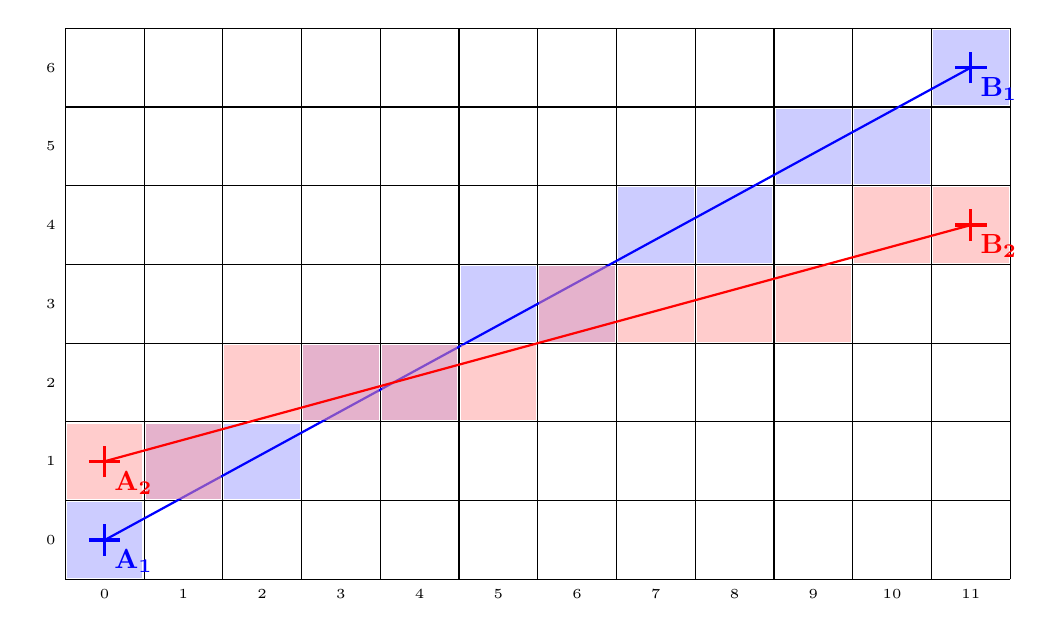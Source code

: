 %\usepackage{ifthen}
\tikzstyle{arrow} = [->,>=latex,thick]
\begin{tikzpicture}[scale=1]


% BLUE

\def\xmax{11}
\def\ymax{6}
\pgfmathsetmacro\xmaxplus{int(\xmax +1)}
\pgfmathsetmacro\ymaxplus{int(\ymax +1)}

\newcommand{\pixel}[2]{\fill[blue!40,opacity=0.50] (#1-0.48,#2-0.48) rectangle ++(0.96,0.96);}

\newcommand{\cross}[3]{
\draw[blue,very thick] (#1-0.2,#2)--++(0.4,0);
\draw[blue,very thick] (#1,#2-0.2)--++(0,0.4);
\node[blue, below right] at (#1,#2) {#3};
}

\draw[thin,xshift=-0.5cm,yshift=-0.5cm] (0,0) grid (12,7);

%\draw[arrow,thick] (0,0)--(\xmax+1,0) node[right]{$i$};
%\draw[arrow,thick] (0,0)--(0,\ymax+1) node[above]{$j$};

\foreach \x in {0,...,\xmax}{
    \node[below] at (\x,-0.5) {\tiny $\x$};
}
\foreach \y in {0,...,\ymax}{
    \node[left] at (-0.5,\y) {\tiny $\y$};
}

% Pixel of the segments from (0,0) to (a,b)
\pgfmathsetmacro\a{\xmax}
\pgfmathsetmacro\b{\ymax}

\foreach \i in {0,...,\a}{
  \pgfmathtruncatemacro\j{round(\i*\b/\a-0.01)};
  \pixel{\i}{\j};
} 

\draw[blue,thick] (0,0)--(\a,\b);
%\pixel{0}{0};

% Rk : the "-0.01" is because round(0.5)=1 and we want round(0.5)=0

\cross{0}{0}{$\mathbf{A_1}$};
\cross{11}{6}{$\mathbf{B_1}$};



% RED

\def\xmax{11}
\def\ymax{3}
\pgfmathsetmacro\xmaxplus{int(\xmax +1)}
\pgfmathsetmacro\ymaxplus{int(\ymax +1)}

\renewcommand{\pixel}[2]{\fill[red!40,opacity=0.50] (#1-0.48,#2-0.48) rectangle ++(0.96,0.96);}

\renewcommand{\cross}[3]{
\draw[red,very thick] (#1-0.2,#2)--++(0.4,0);
\draw[red,very thick] (#1,#2-0.2)--++(0,0.4);
\node[red, below right] at (#1,#2) {#3};
}

% Pixel of the segments from (0,0) to (a,b)
\pgfmathsetmacro\a{\xmax}
\pgfmathsetmacro\b{\ymax}

\foreach \i in {0,...,\a}{
  \pgfmathtruncatemacro\j{round(\i*\b/\a-0.01)};
  \pixel{\i}{\j+1};  % NOTE THE CHANGE +1
} 

\draw[red,thick] (0,+1)--++(\a,\b);
%\pixel{0}{0};

% Rk : the "-0.01" is because round(0.5)=1 and we want round(0.5)=0

\cross{0}{1}{$\mathbf{A_2}$};
\cross{11}{4}{$\mathbf{B_2}$};

\end{tikzpicture}